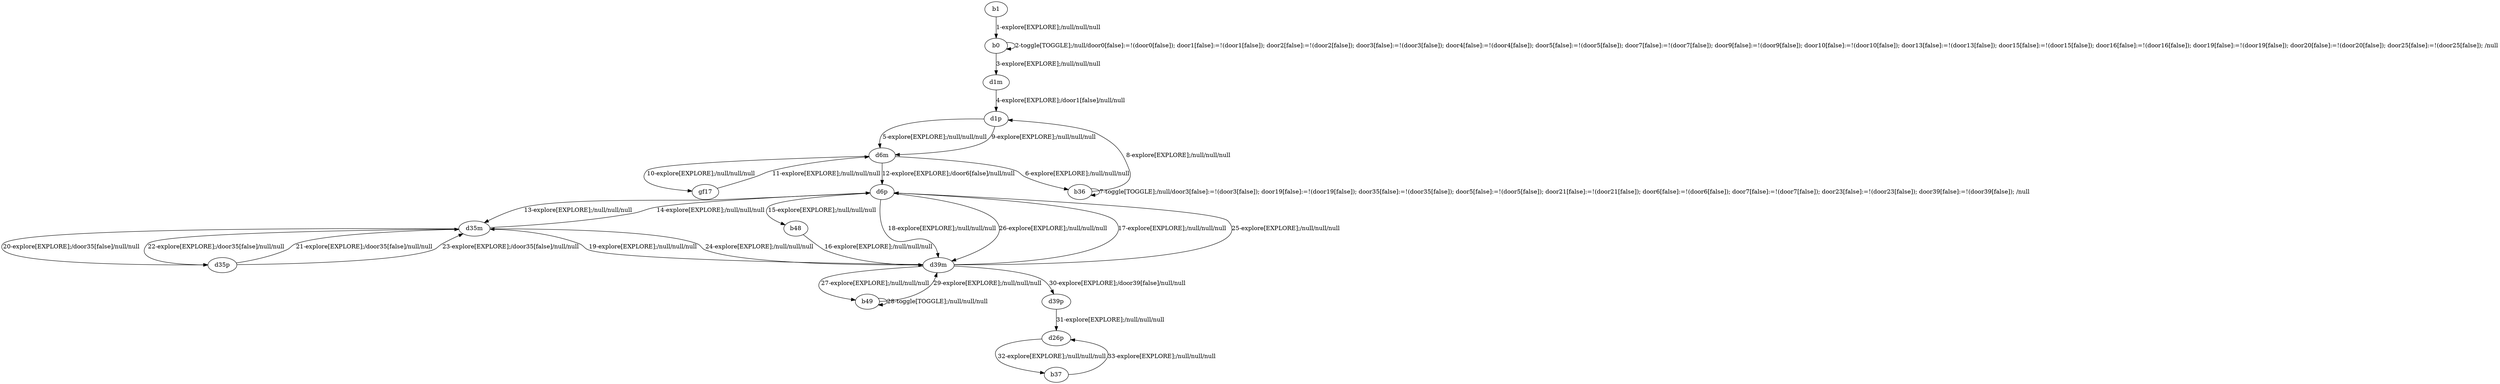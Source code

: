 # Total number of goals covered by this test: 1
# d35p --> d35m

digraph g {
"b1" -> "b0" [label = "1-explore[EXPLORE];/null/null/null"];
"b0" -> "b0" [label = "2-toggle[TOGGLE];/null/door0[false]:=!(door0[false]); door1[false]:=!(door1[false]); door2[false]:=!(door2[false]); door3[false]:=!(door3[false]); door4[false]:=!(door4[false]); door5[false]:=!(door5[false]); door7[false]:=!(door7[false]); door9[false]:=!(door9[false]); door10[false]:=!(door10[false]); door13[false]:=!(door13[false]); door15[false]:=!(door15[false]); door16[false]:=!(door16[false]); door19[false]:=!(door19[false]); door20[false]:=!(door20[false]); door25[false]:=!(door25[false]); /null"];
"b0" -> "d1m" [label = "3-explore[EXPLORE];/null/null/null"];
"d1m" -> "d1p" [label = "4-explore[EXPLORE];/door1[false]/null/null"];
"d1p" -> "d6m" [label = "5-explore[EXPLORE];/null/null/null"];
"d6m" -> "b36" [label = "6-explore[EXPLORE];/null/null/null"];
"b36" -> "b36" [label = "7-toggle[TOGGLE];/null/door3[false]:=!(door3[false]); door19[false]:=!(door19[false]); door35[false]:=!(door35[false]); door5[false]:=!(door5[false]); door21[false]:=!(door21[false]); door6[false]:=!(door6[false]); door7[false]:=!(door7[false]); door23[false]:=!(door23[false]); door39[false]:=!(door39[false]); /null"];
"b36" -> "d1p" [label = "8-explore[EXPLORE];/null/null/null"];
"d1p" -> "d6m" [label = "9-explore[EXPLORE];/null/null/null"];
"d6m" -> "gf17" [label = "10-explore[EXPLORE];/null/null/null"];
"gf17" -> "d6m" [label = "11-explore[EXPLORE];/null/null/null"];
"d6m" -> "d6p" [label = "12-explore[EXPLORE];/door6[false]/null/null"];
"d6p" -> "d35m" [label = "13-explore[EXPLORE];/null/null/null"];
"d35m" -> "d6p" [label = "14-explore[EXPLORE];/null/null/null"];
"d6p" -> "b48" [label = "15-explore[EXPLORE];/null/null/null"];
"b48" -> "d39m" [label = "16-explore[EXPLORE];/null/null/null"];
"d39m" -> "d6p" [label = "17-explore[EXPLORE];/null/null/null"];
"d6p" -> "d39m" [label = "18-explore[EXPLORE];/null/null/null"];
"d39m" -> "d35m" [label = "19-explore[EXPLORE];/null/null/null"];
"d35m" -> "d35p" [label = "20-explore[EXPLORE];/door35[false]/null/null"];
"d35p" -> "d35m" [label = "21-explore[EXPLORE];/door35[false]/null/null"];
"d35m" -> "d35p" [label = "22-explore[EXPLORE];/door35[false]/null/null"];
"d35p" -> "d35m" [label = "23-explore[EXPLORE];/door35[false]/null/null"];
"d35m" -> "d39m" [label = "24-explore[EXPLORE];/null/null/null"];
"d39m" -> "d6p" [label = "25-explore[EXPLORE];/null/null/null"];
"d6p" -> "d39m" [label = "26-explore[EXPLORE];/null/null/null"];
"d39m" -> "b49" [label = "27-explore[EXPLORE];/null/null/null"];
"b49" -> "b49" [label = "28-toggle[TOGGLE];/null/null/null"];
"b49" -> "d39m" [label = "29-explore[EXPLORE];/null/null/null"];
"d39m" -> "d39p" [label = "30-explore[EXPLORE];/door39[false]/null/null"];
"d39p" -> "d26p" [label = "31-explore[EXPLORE];/null/null/null"];
"d26p" -> "b37" [label = "32-explore[EXPLORE];/null/null/null"];
"b37" -> "d26p" [label = "33-explore[EXPLORE];/null/null/null"];
}